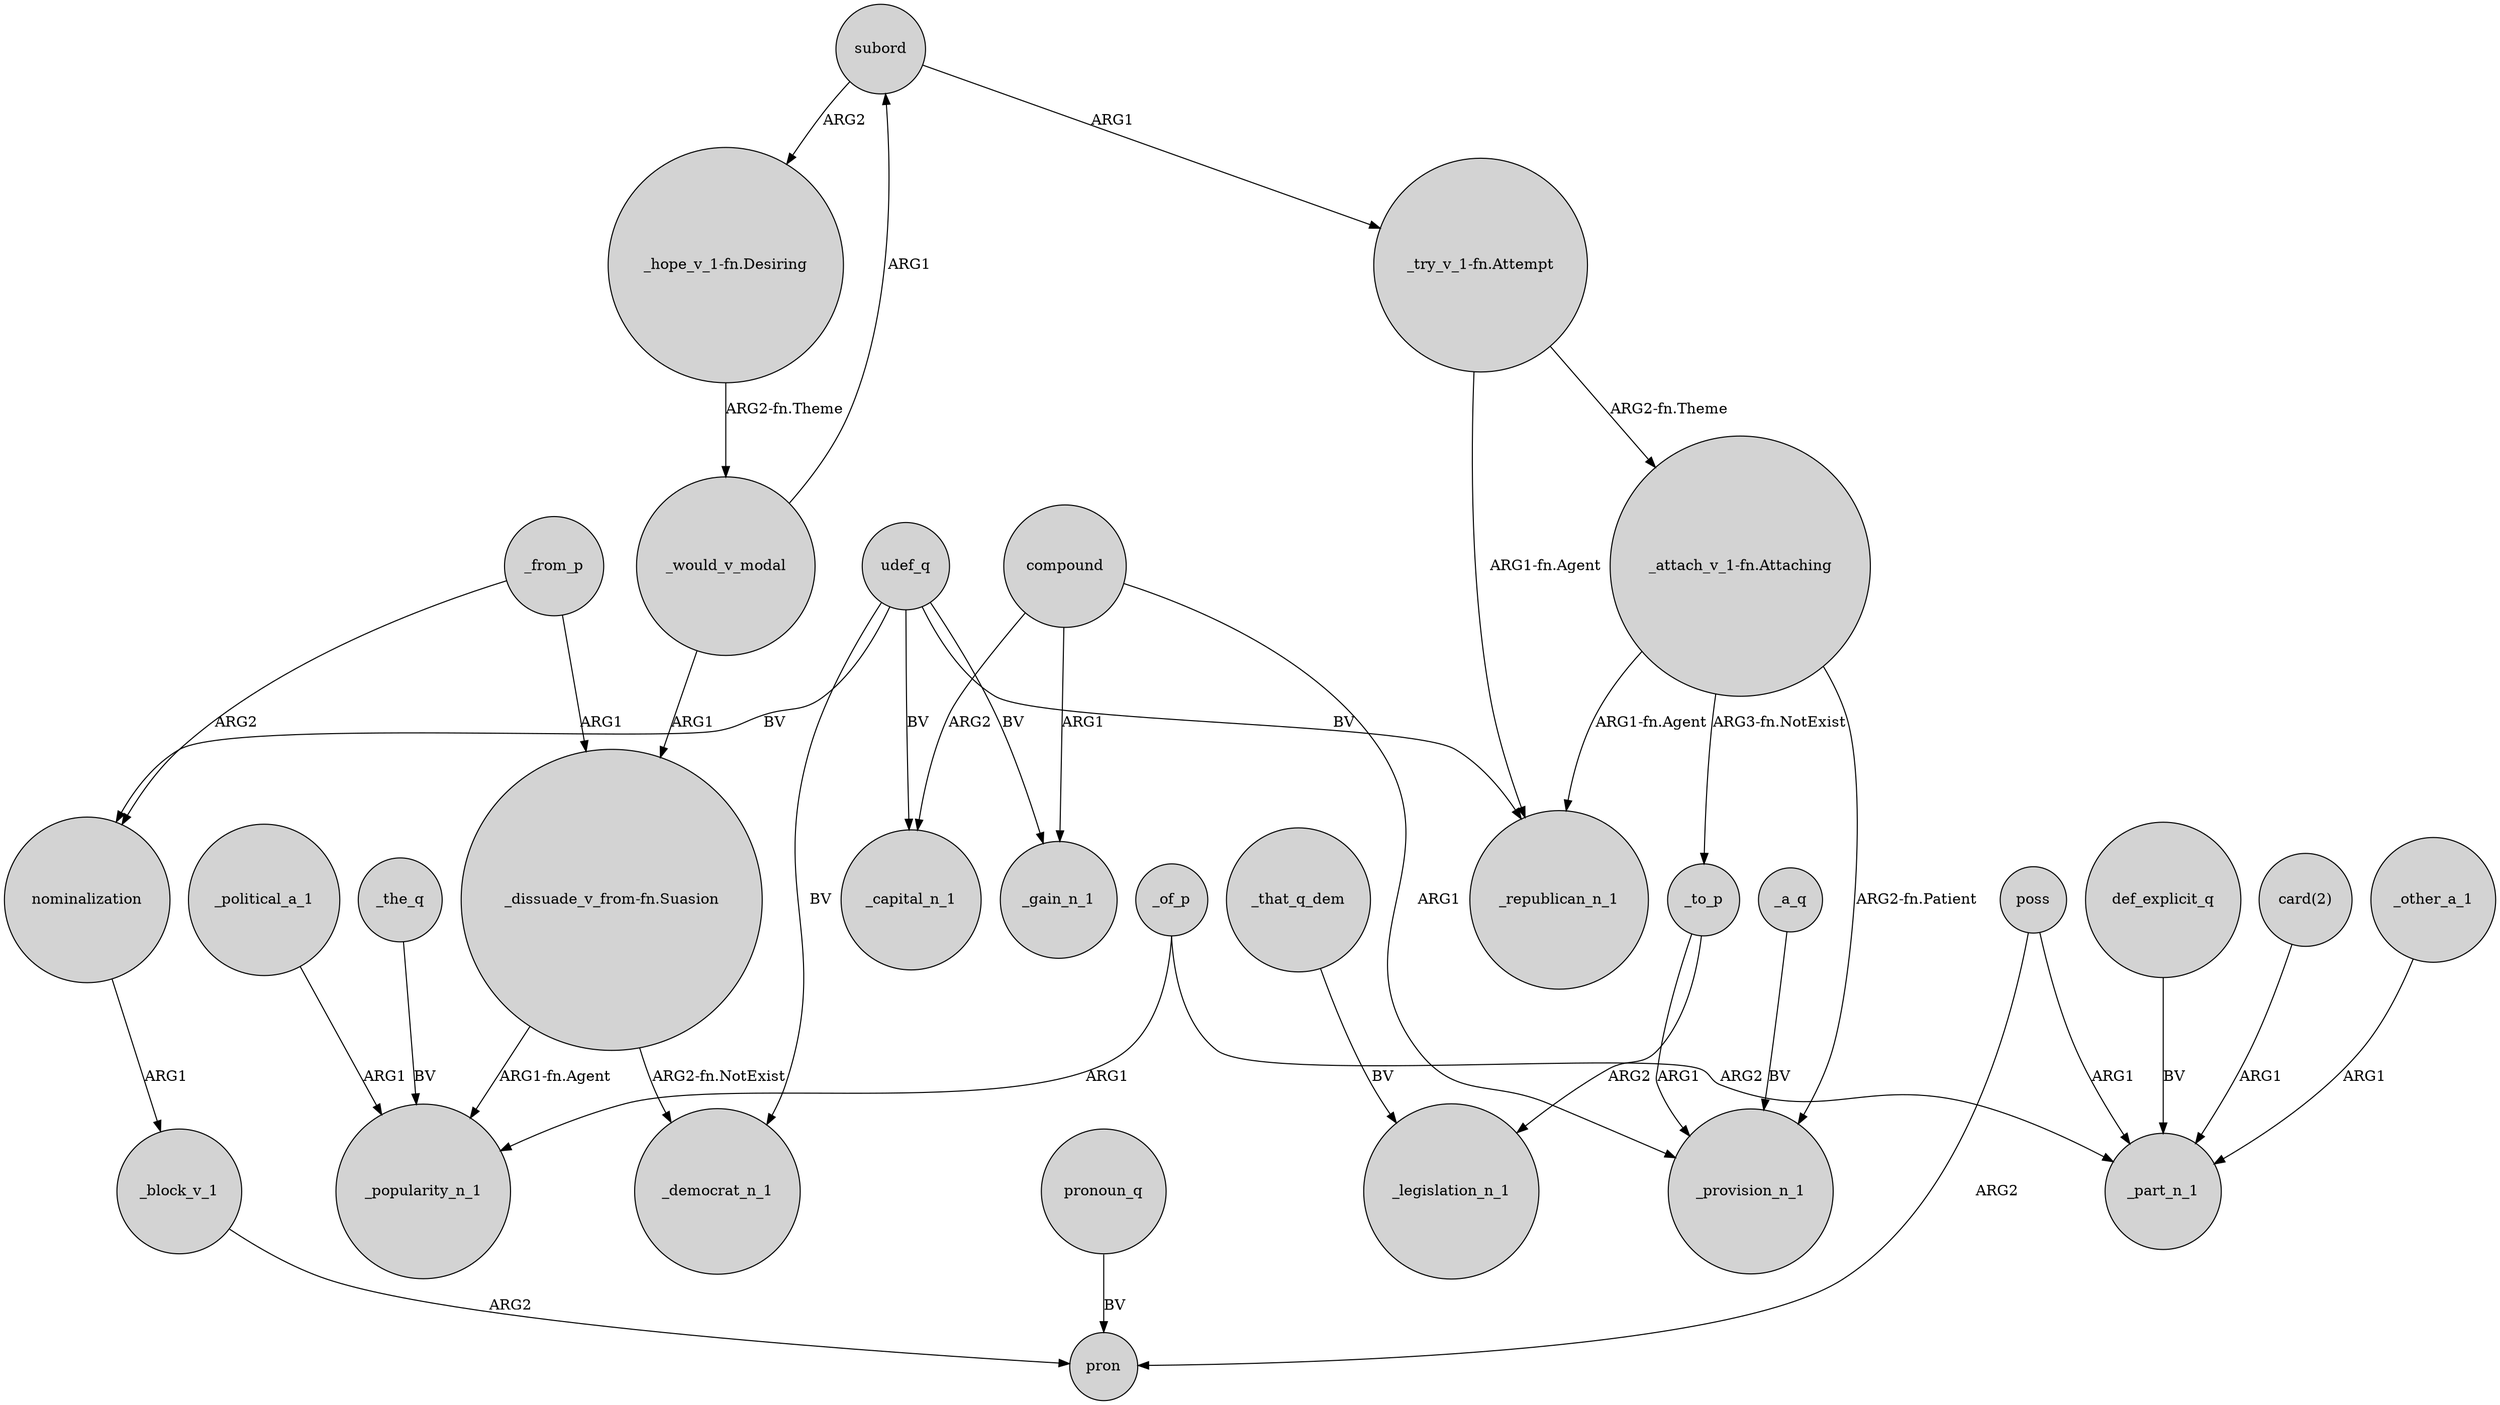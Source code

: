 digraph {
	node [shape=circle style=filled]
	_political_a_1 -> _popularity_n_1 [label=ARG1]
	_of_p -> _part_n_1 [label=ARG2]
	compound -> _capital_n_1 [label=ARG2]
	_to_p -> _provision_n_1 [label=ARG1]
	poss -> pron [label=ARG2]
	"_dissuade_v_from-fn.Suasion" -> _democrat_n_1 [label="ARG2-fn.NotExist"]
	udef_q -> _democrat_n_1 [label=BV]
	udef_q -> _gain_n_1 [label=BV]
	subord -> "_try_v_1-fn.Attempt" [label=ARG1]
	_would_v_modal -> "_dissuade_v_from-fn.Suasion" [label=ARG1]
	"card(2)" -> _part_n_1 [label=ARG1]
	_of_p -> _popularity_n_1 [label=ARG1]
	poss -> _part_n_1 [label=ARG1]
	_would_v_modal -> subord [label=ARG1]
	subord -> "_hope_v_1-fn.Desiring" [label=ARG2]
	compound -> _provision_n_1 [label=ARG1]
	_from_p -> "_dissuade_v_from-fn.Suasion" [label=ARG1]
	"_attach_v_1-fn.Attaching" -> _republican_n_1 [label="ARG1-fn.Agent"]
	_the_q -> _popularity_n_1 [label=BV]
	pronoun_q -> pron [label=BV]
	_that_q_dem -> _legislation_n_1 [label=BV]
	_other_a_1 -> _part_n_1 [label=ARG1]
	"_try_v_1-fn.Attempt" -> _republican_n_1 [label="ARG1-fn.Agent"]
	udef_q -> nominalization [label=BV]
	nominalization -> _block_v_1 [label=ARG1]
	_from_p -> nominalization [label=ARG2]
	compound -> _gain_n_1 [label=ARG1]
	"_dissuade_v_from-fn.Suasion" -> _popularity_n_1 [label="ARG1-fn.Agent"]
	"_attach_v_1-fn.Attaching" -> _to_p [label="ARG3-fn.NotExist"]
	_block_v_1 -> pron [label=ARG2]
	"_hope_v_1-fn.Desiring" -> _would_v_modal [label="ARG2-fn.Theme"]
	"_try_v_1-fn.Attempt" -> "_attach_v_1-fn.Attaching" [label="ARG2-fn.Theme"]
	_a_q -> _provision_n_1 [label=BV]
	udef_q -> _republican_n_1 [label=BV]
	_to_p -> _legislation_n_1 [label=ARG2]
	def_explicit_q -> _part_n_1 [label=BV]
	"_attach_v_1-fn.Attaching" -> _provision_n_1 [label="ARG2-fn.Patient"]
	udef_q -> _capital_n_1 [label=BV]
}
